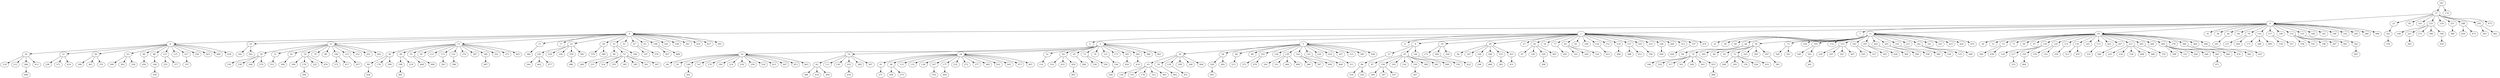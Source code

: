 digraph {
	0 [label = 0]
	1 [label = 1]
	2 [label = 2]
	3 [label = 3]
	4 [label = 4]
	5 [label = 5]
	6 [label = 6]
	7 [label = 7]
	8 [label = 8]
	9 [label = 9]
	10 [label = 10]
	11 [label = 11]
	12 [label = 12]
	13 [label = 13]
	14 [label = 14]
	15 [label = 15]
	16 [label = 16]
	17 [label = 17]
	18 [label = 18]
	19 [label = 19]
	20 [label = 20]
	21 [label = 21]
	22 [label = 22]
	23 [label = 23]
	24 [label = 24]
	25 [label = 25]
	26 [label = 26]
	27 [label = 27]
	28 [label = 28]
	29 [label = 29]
	30 [label = 30]
	31 [label = 31]
	32 [label = 32]
	33 [label = 33]
	34 [label = 34]
	35 [label = 35]
	36 [label = 36]
	37 [label = 37]
	38 [label = 38]
	39 [label = 39]
	40 [label = 40]
	41 [label = 41]
	42 [label = 42]
	43 [label = 43]
	44 [label = 44]
	45 [label = 45]
	46 [label = 46]
	47 [label = 47]
	48 [label = 48]
	49 [label = 49]
	50 [label = 50]
	51 [label = 51]
	52 [label = 52]
	53 [label = 53]
	54 [label = 54]
	55 [label = 55]
	56 [label = 56]
	57 [label = 57]
	58 [label = 58]
	59 [label = 59]
	60 [label = 60]
	61 [label = 61]
	62 [label = 62]
	63 [label = 63]
	64 [label = 64]
	65 [label = 65]
	66 [label = 66]
	67 [label = 67]
	68 [label = 68]
	69 [label = 69]
	70 [label = 70]
	71 [label = 71]
	72 [label = 72]
	73 [label = 73]
	74 [label = 74]
	75 [label = 75]
	76 [label = 76]
	77 [label = 77]
	78 [label = 78]
	79 [label = 79]
	80 [label = 80]
	81 [label = 81]
	82 [label = 82]
	83 [label = 83]
	84 [label = 84]
	85 [label = 85]
	86 [label = 86]
	87 [label = 87]
	88 [label = 88]
	89 [label = 89]
	90 [label = 90]
	91 [label = 91]
	92 [label = 92]
	93 [label = 93]
	94 [label = 94]
	95 [label = 95]
	96 [label = 96]
	97 [label = 97]
	98 [label = 98]
	99 [label = 99]
	100 [label = 100]
	101 [label = 101]
	102 [label = 102]
	103 [label = 103]
	104 [label = 104]
	105 [label = 105]
	106 [label = 106]
	107 [label = 107]
	108 [label = 108]
	109 [label = 109]
	110 [label = 110]
	111 [label = 111]
	112 [label = 112]
	113 [label = 113]
	114 [label = 114]
	115 [label = 115]
	116 [label = 116]
	117 [label = 117]
	118 [label = 118]
	119 [label = 119]
	120 [label = 120]
	121 [label = 121]
	122 [label = 122]
	123 [label = 123]
	124 [label = 124]
	125 [label = 125]
	126 [label = 126]
	127 [label = 127]
	128 [label = 128]
	129 [label = 129]
	130 [label = 130]
	131 [label = 131]
	132 [label = 132]
	133 [label = 133]
	134 [label = 134]
	135 [label = 135]
	136 [label = 136]
	137 [label = 137]
	138 [label = 138]
	139 [label = 139]
	140 [label = 140]
	141 [label = 141]
	142 [label = 142]
	143 [label = 143]
	144 [label = 144]
	145 [label = 145]
	146 [label = 146]
	147 [label = 147]
	148 [label = 148]
	149 [label = 149]
	150 [label = 150]
	151 [label = 151]
	152 [label = 152]
	153 [label = 153]
	154 [label = 154]
	155 [label = 155]
	156 [label = 156]
	157 [label = 157]
	158 [label = 158]
	159 [label = 159]
	160 [label = 160]
	161 [label = 161]
	162 [label = 162]
	163 [label = 163]
	164 [label = 164]
	165 [label = 165]
	166 [label = 166]
	167 [label = 167]
	168 [label = 168]
	169 [label = 169]
	170 [label = 170]
	171 [label = 171]
	172 [label = 172]
	173 [label = 173]
	174 [label = 174]
	175 [label = 175]
	176 [label = 176]
	177 [label = 177]
	178 [label = 178]
	179 [label = 179]
	180 [label = 180]
	181 [label = 181]
	182 [label = 182]
	183 [label = 183]
	184 [label = 184]
	185 [label = 185]
	186 [label = 186]
	187 [label = 187]
	188 [label = 188]
	189 [label = 189]
	190 [label = 190]
	191 [label = 191]
	192 [label = 192]
	193 [label = 193]
	194 [label = 194]
	195 [label = 195]
	196 [label = 196]
	197 [label = 197]
	198 [label = 198]
	199 [label = 199]
	200 [label = 200]
	201 [label = 201]
	202 [label = 202]
	203 [label = 203]
	204 [label = 204]
	205 [label = 205]
	206 [label = 206]
	207 [label = 207]
	208 [label = 208]
	209 [label = 209]
	210 [label = 210]
	211 [label = 211]
	212 [label = 212]
	213 [label = 213]
	214 [label = 214]
	215 [label = 215]
	216 [label = 216]
	217 [label = 217]
	218 [label = 218]
	219 [label = 219]
	220 [label = 220]
	221 [label = 221]
	222 [label = 222]
	223 [label = 223]
	224 [label = 224]
	225 [label = 225]
	226 [label = 226]
	227 [label = 227]
	228 [label = 228]
	229 [label = 229]
	230 [label = 230]
	231 [label = 231]
	232 [label = 232]
	233 [label = 233]
	234 [label = 234]
	235 [label = 235]
	236 [label = 236]
	237 [label = 237]
	238 [label = 238]
	239 [label = 239]
	240 [label = 240]
	241 [label = 241]
	242 [label = 242]
	243 [label = 243]
	244 [label = 244]
	245 [label = 245]
	246 [label = 246]
	247 [label = 247]
	248 [label = 248]
	249 [label = 249]
	250 [label = 250]
	251 [label = 251]
	252 [label = 252]
	253 [label = 253]
	254 [label = 254]
	255 [label = 255]
	256 [label = 256]
	257 [label = 257]
	258 [label = 258]
	259 [label = 259]
	260 [label = 260]
	261 [label = 261]
	262 [label = 262]
	263 [label = 263]
	264 [label = 264]
	265 [label = 265]
	266 [label = 266]
	267 [label = 267]
	268 [label = 268]
	269 [label = 269]
	270 [label = 270]
	271 [label = 271]
	272 [label = 272]
	273 [label = 273]
	274 [label = 274]
	275 [label = 275]
	276 [label = 276]
	277 [label = 277]
	278 [label = 278]
	279 [label = 279]
	280 [label = 280]
	281 [label = 281]
	282 [label = 282]
	283 [label = 283]
	284 [label = 284]
	285 [label = 285]
	286 [label = 286]
	287 [label = 287]
	288 [label = 288]
	289 [label = 289]
	290 [label = 290]
	291 [label = 291]
	292 [label = 292]
	293 [label = 293]
	294 [label = 294]
	295 [label = 295]
	296 [label = 296]
	297 [label = 297]
	298 [label = 298]
	299 [label = 299]
	300 [label = 300]
	301 [label = 301]
	302 [label = 302]
	303 [label = 303]
	304 [label = 304]
	305 [label = 305]
	306 [label = 306]
	307 [label = 307]
	308 [label = 308]
	309 [label = 309]
	310 [label = 310]
	311 [label = 311]
	312 [label = 312]
	313 [label = 313]
	314 [label = 314]
	315 [label = 315]
	316 [label = 316]
	317 [label = 317]
	318 [label = 318]
	319 [label = 319]
	320 [label = 320]
	321 [label = 321]
	322 [label = 322]
	323 [label = 323]
	324 [label = 324]
	325 [label = 325]
	326 [label = 326]
	327 [label = 327]
	328 [label = 328]
	329 [label = 329]
	330 [label = 330]
	331 [label = 331]
	332 [label = 332]
	333 [label = 333]
	334 [label = 334]
	335 [label = 335]
	336 [label = 336]
	337 [label = 337]
	338 [label = 338]
	339 [label = 339]
	340 [label = 340]
	341 [label = 341]
	342 [label = 342]
	343 [label = 343]
	344 [label = 344]
	345 [label = 345]
	346 [label = 346]
	347 [label = 347]
	348 [label = 348]
	349 [label = 349]
	350 [label = 350]
	351 [label = 351]
	352 [label = 352]
	353 [label = 353]
	354 [label = 354]
	355 [label = 355]
	356 [label = 356]
	357 [label = 357]
	358 [label = 358]
	359 [label = 359]
	360 [label = 360]
	361 [label = 361]
	362 [label = 362]
	363 [label = 363]
	364 [label = 364]
	365 [label = 365]
	366 [label = 366]
	367 [label = 367]
	368 [label = 368]
	369 [label = 369]
	370 [label = 370]
	371 [label = 371]
	372 [label = 372]
	373 [label = 373]
	374 [label = 374]
	375 [label = 375]
	376 [label = 376]
	377 [label = 377]
	378 [label = 378]
	379 [label = 379]
	380 [label = 380]
	381 [label = 381]
	382 [label = 382]
	383 [label = 383]
	384 [label = 384]
	385 [label = 385]
	386 [label = 386]
	387 [label = 387]
	388 [label = 388]
	389 [label = 389]
	390 [label = 390]
	391 [label = 391]
	392 [label = 392]
	393 [label = 393]
	394 [label = 394]
	395 [label = 395]
	396 [label = 396]
	397 [label = 397]
	398 [label = 398]
	399 [label = 399]
	400 [label = 400]
	401 [label = 401]
	402 [label = 402]
	403 [label = 403]
	404 [label = 404]
	405 [label = 405]
	406 [label = 406]
	407 [label = 407]
	408 [label = 408]
	409 [label = 409]
	410 [label = 410]
	411 [label = 411]
	412 [label = 412]
	413 [label = 413]
	414 [label = 414]
	415 [label = 415]
	416 [label = 416]
	417 [label = 417]
	418 [label = 418]
	419 [label = 419]
	420 [label = 420]
	421 [label = 421]
	422 [label = 422]
	423 [label = 423]
	424 [label = 424]
	425 [label = 425]
	426 [label = 426]
	427 [label = 427]
	428 [label = 428]
	429 [label = 429]
	430 [label = 430]
	431 [label = 431]
	432 [label = 432]
	433 [label = 433]
	434 [label = 434]
	435 [label = 435]
	436 [label = 436]
	437 [label = 437]
	438 [label = 438]
	439 [label = 439]
	440 [label = 440]
	441 [label = 441]
	442 [label = 442]
	443 [label = 443]
	444 [label = 444]
	445 [label = 445]
	446 [label = 446]
	447 [label = 447]
	448 [label = 448]
	449 [label = 449]
	450 [label = 450]
	451 [label = 451]
	452 [label = 452]
	453 [label = 453]
	454 [label = 454]
	455 [label = 455]
	456 [label = 456]
	457 [label = 457]
	458 [label = 458]
	459 [label = 459]
	460 [label = 460]
	461 [label = 461]
	462 [label = 462]
	463 [label = 463]
	464 [label = 464]
	465 [label = 465]
	466 [label = 466]
	467 [label = 467]
	468 [label = 468]
	469 [label = 469]
	470 [label = 470]
	471 [label = 471]
	472 [label = 472]
	473 [label = 473]
	474 [label = 474]
	475 [label = 475]
	476 [label = 476]
	477 [label = 477]
	478 [label = 478]
	479 [label = 479]
	480 [label = 480]
	481 [label = 481]
	482 [label = 482]
	483 [label = 483]
	484 [label = 484]
	485 [label = 485]
	486 [label = 486]
	487 [label = 487]
	488 [label = 488]
	489 [label = 489]
	490 [label = 490]
	491 [label = 491]
	492 [label = 492]
	493 [label = 493]
	494 [label = 494]
	495 [label = 495]
	496 [label = 496]
	497 [label = 497]
	498 [label = 498]
	499 [label = 499]
	241->174;
	241->57;
	57->23;
	57->4;
	57->95;
	57->101;
	57->125;
	57->129;
	57->251;
	57->288;
	57->292;
	57->475;
	292->393;
	292->461;
	288->439;
	288->472;
	251->368;
	125->148;
	125->221;
	125->273;
	125->348;
	125->358;
	4->0;
	4->1;
	4->7;
	4->11;
	4->18;
	4->35;
	4->38;
	4->44;
	4->68;
	4->78;
	4->110;
	4->117;
	4->149;
	4->152;
	4->155;
	4->168;
	4->181;
	4->190;
	4->192;
	4->240;
	4->284;
	4->499;
	23->322;
	358->454;
	221->282;
	155->342;
	152->158;
	152->191;
	152->196;
	152->267;
	152->493;
	117->159;
	117->257;
	110->171;
	110->290;
	110->485;
	78->237;
	78->264;
	44->161;
	18->30;
	18->51;
	18->53;
	18->71;
	18->90;
	18->97;
	18->118;
	18->119;
	18->131;
	18->135;
	18->141;
	18->173;
	18->203;
	18->207;
	18->211;
	18->265;
	18->266;
	18->269;
	18->278;
	18->360;
	18->364;
	18->390;
	11->25;
	11->39;
	11->40;
	11->46;
	11->59;
	11->73;
	11->104;
	11->105;
	11->133;
	11->153;
	11->183;
	11->187;
	11->202;
	11->205;
	11->210;
	11->215;
	11->242;
	11->321;
	11->325;
	11->423;
	11->424;
	11->470;
	1->2;
	1->3;
	1->5;
	1->6;
	1->9;
	1->16;
	1->26;
	1->27;
	1->42;
	1->54;
	1->77;
	1->83;
	1->92;
	1->100;
	1->116;
	1->151;
	1->154;
	1->157;
	1->165;
	1->223;
	1->228;
	1->260;
	1->312;
	1->337;
	1->474;
	0->8;
	0->10;
	0->12;
	0->13;
	0->15;
	0->17;
	0->22;
	0->28;
	0->33;
	0->41;
	0->47;
	0->93;
	0->108;
	0->162;
	0->258;
	0->261;
	0->416;
	0->427;
	0->491;
	322->378;
	342->405;
	390->425;
	360->476;
	360->482;
	269->308;
	269->332;
	269->444;
	269->446;
	269->465;
	269->466;
	265->370;
	211->225;
	211->234;
	211->336;
	211->408;
	211->480;
	207->346;
	173->310;
	135->313;
	135->455;
	131->250;
	119->270;
	119->333;
	118->124;
	118->217;
	118->254;
	53->394;
	53->438;
	242->334;
	242->335;
	242->440;
	210->380;
	205->299;
	205->458;
	202->384;
	187->303;
	187->429;
	183->245;
	183->327;
	153->229;
	153->243;
	153->291;
	153->407;
	105->166;
	105->301;
	73->326;
	73->341;
	59->60;
	59->62;
	59->72;
	59->163;
	59->285;
	59->297;
	46->66;
	46->74;
	46->392;
	337->456;
	228->449;
	165->356;
	157->388;
	157->412;
	154->296;
	116->413;
	83->103;
	83->244;
	83->316;
	77->293;
	42->87;
	42->128;
	42->140;
	42->305;
	26->94;
	26->107;
	26->164;
	26->180;
	26->233;
	26->421;
	16->172;
	16->204;
	16->304;
	9->37;
	9->45;
	9->144;
	5->34;
	5->58;
	5->84;
	5->88;
	5->102;
	5->126;
	5->139;
	5->142;
	5->143;
	5->220;
	5->224;
	5->247;
	5->315;
	5->395;
	5->436;
	3->14;
	3->19;
	3->24;
	3->32;
	3->64;
	3->65;
	3->75;
	3->79;
	3->121;
	3->175;
	3->185;
	3->295;
	3->306;
	3->401;
	108->307;
	108->488;
	47->197;
	47->276;
	33->48;
	33->52;
	33->109;
	28->379;
	28->389;
	22->195;
	22->239;
	22->338;
	22->359;
	22->382;
	15->396;
	13->36;
	13->49;
	13->55;
	13->85;
	13->112;
	13->113;
	13->122;
	13->274;
	13->287;
	13->340;
	13->352;
	13->375;
	13->443;
	12->29;
	12->31;
	12->61;
	12->70;
	12->76;
	12->99;
	12->106;
	12->123;
	12->252;
	12->253;
	12->442;
	10->182;
	10->262;
	8->20;
	8->21;
	8->56;
	8->63;
	8->80;
	8->98;
	8->127;
	8->137;
	8->227;
	8->256;
	8->263;
	8->400;
	8->434;
	465->471;
	254->484;
	217->353;
	301->441;
	297->381;
	72->206;
	72->345;
	72->376;
	72->426;
	72->452;
	74->186;
	74->218;
	74->317;
	74->343;
	74->349;
	74->363;
	74->435;
	140->298;
	421->431;
	233->362;
	180->469;
	164->200;
	204->422;
	144->330;
	45->67;
	45->156;
	45->193;
	45->216;
	45->339;
	45->399;
	45->481;
	45->490;
	37->86;
	224->311;
	143->460;
	142->366;
	142->387;
	142->409;
	139->281;
	139->331;
	139->406;
	139->489;
	102->373;
	102->478;
	84->213;
	58->328;
	58->492;
	34->43;
	34->50;
	34->130;
	34->199;
	34->246;
	34->494;
	295->414;
	185->420;
	121->194;
	75->236;
	75->350;
	65->280;
	64->319;
	64->433;
	64->450;
	32->114;
	24->91;
	24->96;
	24->115;
	24->132;
	24->138;
	24->167;
	24->177;
	24->232;
	24->272;
	24->277;
	24->369;
	24->432;
	24->445;
	24->473;
	24->497;
	19->82;
	19->111;
	19->120;
	19->255;
	19->289;
	19->397;
	14->69;
	14->81;
	14->146;
	14->147;
	14->170;
	14->184;
	14->214;
	14->230;
	14->259;
	14->324;
	14->415;
	14->447;
	14->453;
	14->463;
	52->231;
	52->314;
	52->355;
	52->383;
	52->385;
	52->391;
	52->467;
	48->248;
	359->486;
	195->344;
	195->462;
	195->477;
	340->487;
	122->398;
	113->283;
	55->448;
	55->498;
	49->198;
	49->219;
	36->89;
	36->176;
	36->189;
	123->457;
	106->372;
	106->417;
	70->169;
	70->179;
	70->222;
	70->479;
	61->309;
	31->351;
	29->150;
	29->238;
	29->268;
	29->279;
	227->357;
	127->235;
	127->377;
	98->160;
	80->459;
	63->300;
	63->302;
	63->329;
	56->188;
	56->361;
	56->374;
	21->226;
	21->371;
	21->410;
	20->134;
	20->212;
	20->286;
	20->411;
	435->468;
	339->367;
	156->249;
	156->347;
	156->437;
	86->318;
	86->320;
	328->403;
	130->451;
	50->402;
	43->136;
	43->145;
	43->178;
	43->323;
	43->365;
	194->294;
	450->483;
	177->404;
	167->354;
	96->208;
	96->275;
	91->271;
	255->419;
	82->386;
	82->418;
	82->464;
	146->201;
	198->495;
	89->428;
	179->209;
	160->430;
	286->496;
}